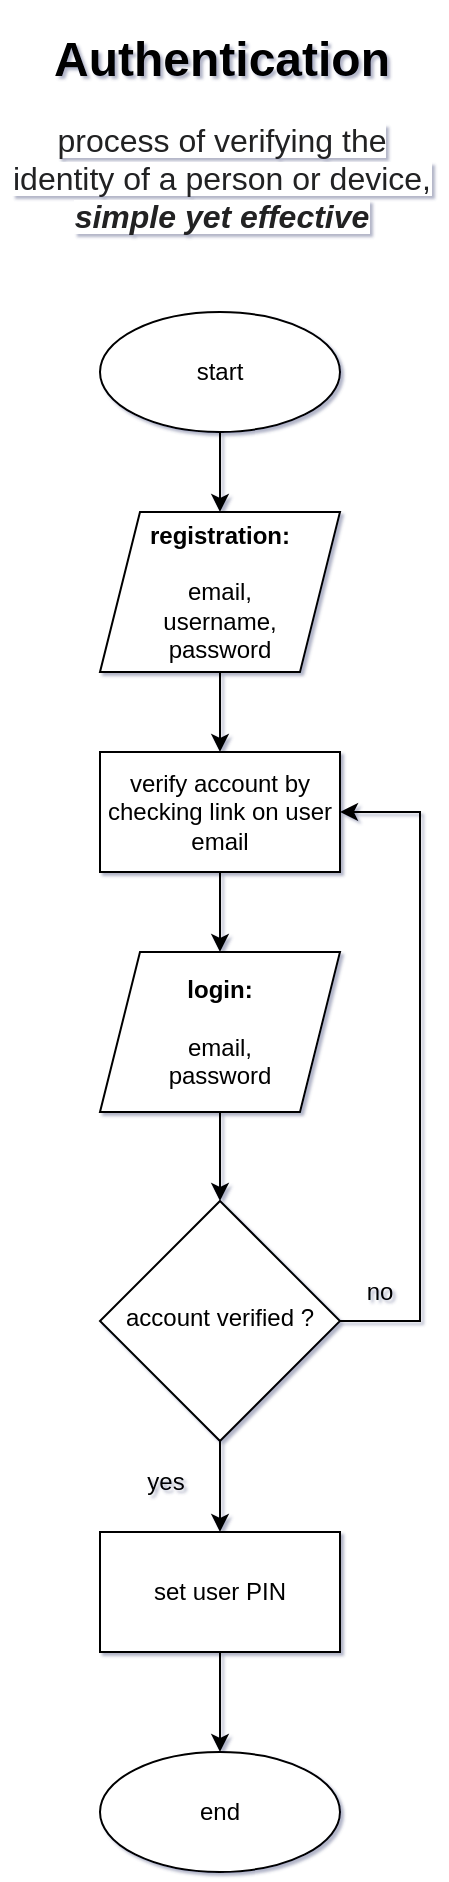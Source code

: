 <mxfile version="14.3.1" type="github" pages="2">
  <diagram id="C5RBs43oDa-KdzZeNtuy" name="Page-1">
    <mxGraphModel dx="1019" dy="562" grid="0" gridSize="10" guides="1" tooltips="1" connect="1" arrows="1" fold="1" page="1" pageScale="1" pageWidth="827" pageHeight="1169" background="none" math="0" shadow="1">
      <root>
        <mxCell id="WIyWlLk6GJQsqaUBKTNV-0" />
        <mxCell id="WIyWlLk6GJQsqaUBKTNV-1" parent="WIyWlLk6GJQsqaUBKTNV-0" />
        <mxCell id="_i9UaJ3o4B194ftZjg64-0" value="" style="group" vertex="1" connectable="0" parent="WIyWlLk6GJQsqaUBKTNV-1">
          <mxGeometry x="284" y="64" width="220" height="926" as="geometry" />
        </mxCell>
        <mxCell id="YkOhw7yPYw7v9lZAAghe-52" value="" style="group" parent="_i9UaJ3o4B194ftZjg64-0" vertex="1" connectable="0">
          <mxGeometry x="50" y="146" width="170" height="780" as="geometry" />
        </mxCell>
        <mxCell id="YkOhw7yPYw7v9lZAAghe-0" value="start" style="ellipse;whiteSpace=wrap;html=1;" parent="YkOhw7yPYw7v9lZAAghe-52" vertex="1">
          <mxGeometry width="120" height="60" as="geometry" />
        </mxCell>
        <mxCell id="YkOhw7yPYw7v9lZAAghe-3" value="&lt;b&gt;registration:&lt;br&gt;&lt;/b&gt;&lt;br&gt;email,&lt;br&gt;username,&lt;br&gt;password" style="shape=parallelogram;perimeter=parallelogramPerimeter;whiteSpace=wrap;html=1;fixedSize=1;" parent="YkOhw7yPYw7v9lZAAghe-52" vertex="1">
          <mxGeometry y="100" width="120" height="80" as="geometry" />
        </mxCell>
        <mxCell id="YkOhw7yPYw7v9lZAAghe-6" style="edgeStyle=orthogonalEdgeStyle;rounded=0;orthogonalLoop=1;jettySize=auto;html=1;exitX=0.5;exitY=1;exitDx=0;exitDy=0;entryX=0.5;entryY=0;entryDx=0;entryDy=0;" parent="YkOhw7yPYw7v9lZAAghe-52" source="YkOhw7yPYw7v9lZAAghe-0" target="YkOhw7yPYw7v9lZAAghe-3" edge="1">
          <mxGeometry as="geometry" />
        </mxCell>
        <mxCell id="YkOhw7yPYw7v9lZAAghe-4" value="account verified ?" style="rhombus;whiteSpace=wrap;html=1;shadow=0;fontFamily=Helvetica;fontSize=12;align=center;strokeWidth=1;spacing=6;spacingTop=-4;" parent="YkOhw7yPYw7v9lZAAghe-52" vertex="1">
          <mxGeometry y="444.5" width="120" height="120" as="geometry" />
        </mxCell>
        <mxCell id="YkOhw7yPYw7v9lZAAghe-17" style="edgeStyle=orthogonalEdgeStyle;rounded=0;orthogonalLoop=1;jettySize=auto;html=1;exitX=0.5;exitY=1;exitDx=0;exitDy=0;entryX=0.5;entryY=0;entryDx=0;entryDy=0;" parent="YkOhw7yPYw7v9lZAAghe-52" source="YkOhw7yPYw7v9lZAAghe-5" target="YkOhw7yPYw7v9lZAAghe-4" edge="1">
          <mxGeometry as="geometry" />
        </mxCell>
        <mxCell id="YkOhw7yPYw7v9lZAAghe-5" value="&lt;b&gt;login:&lt;br&gt;&lt;/b&gt;&lt;br&gt;email,&lt;br&gt;password" style="shape=parallelogram;perimeter=parallelogramPerimeter;whiteSpace=wrap;html=1;fixedSize=1;" parent="YkOhw7yPYw7v9lZAAghe-52" vertex="1">
          <mxGeometry y="320" width="120" height="80" as="geometry" />
        </mxCell>
        <mxCell id="YkOhw7yPYw7v9lZAAghe-10" value="end" style="ellipse;whiteSpace=wrap;html=1;" parent="YkOhw7yPYw7v9lZAAghe-52" vertex="1">
          <mxGeometry y="720" width="120" height="60" as="geometry" />
        </mxCell>
        <mxCell id="YkOhw7yPYw7v9lZAAghe-16" style="edgeStyle=orthogonalEdgeStyle;rounded=0;orthogonalLoop=1;jettySize=auto;html=1;exitX=0.5;exitY=1;exitDx=0;exitDy=0;entryX=0.5;entryY=0;entryDx=0;entryDy=0;" parent="YkOhw7yPYw7v9lZAAghe-52" source="YkOhw7yPYw7v9lZAAghe-12" target="YkOhw7yPYw7v9lZAAghe-5" edge="1">
          <mxGeometry as="geometry" />
        </mxCell>
        <mxCell id="YkOhw7yPYw7v9lZAAghe-12" value="verify account by checking link on user email" style="rounded=0;whiteSpace=wrap;html=1;" parent="YkOhw7yPYw7v9lZAAghe-52" vertex="1">
          <mxGeometry y="220" width="120" height="60" as="geometry" />
        </mxCell>
        <mxCell id="YkOhw7yPYw7v9lZAAghe-15" style="edgeStyle=orthogonalEdgeStyle;rounded=0;orthogonalLoop=1;jettySize=auto;html=1;exitX=0.5;exitY=1;exitDx=0;exitDy=0;entryX=0.5;entryY=0;entryDx=0;entryDy=0;" parent="YkOhw7yPYw7v9lZAAghe-52" source="YkOhw7yPYw7v9lZAAghe-3" target="YkOhw7yPYw7v9lZAAghe-12" edge="1">
          <mxGeometry as="geometry" />
        </mxCell>
        <mxCell id="YkOhw7yPYw7v9lZAAghe-14" style="edgeStyle=orthogonalEdgeStyle;rounded=0;orthogonalLoop=1;jettySize=auto;html=1;exitX=1;exitY=0.5;exitDx=0;exitDy=0;entryX=1;entryY=0.5;entryDx=0;entryDy=0;" parent="YkOhw7yPYw7v9lZAAghe-52" source="YkOhw7yPYw7v9lZAAghe-4" target="YkOhw7yPYw7v9lZAAghe-12" edge="1">
          <mxGeometry as="geometry">
            <Array as="points">
              <mxPoint x="160" y="505" />
              <mxPoint x="160" y="250" />
            </Array>
          </mxGeometry>
        </mxCell>
        <mxCell id="YkOhw7yPYw7v9lZAAghe-20" value="yes" style="text;html=1;strokeColor=none;fillColor=none;align=center;verticalAlign=middle;whiteSpace=wrap;rounded=0;" parent="YkOhw7yPYw7v9lZAAghe-52" vertex="1">
          <mxGeometry x="13" y="575" width="40" height="20" as="geometry" />
        </mxCell>
        <mxCell id="YkOhw7yPYw7v9lZAAghe-22" value="no" style="text;html=1;strokeColor=none;fillColor=none;align=center;verticalAlign=middle;whiteSpace=wrap;rounded=0;" parent="YkOhw7yPYw7v9lZAAghe-52" vertex="1">
          <mxGeometry x="120" y="480" width="40" height="20" as="geometry" />
        </mxCell>
        <mxCell id="YkOhw7yPYw7v9lZAAghe-51" style="edgeStyle=orthogonalEdgeStyle;rounded=0;orthogonalLoop=1;jettySize=auto;html=1;exitX=0.5;exitY=1;exitDx=0;exitDy=0;entryX=0.5;entryY=0;entryDx=0;entryDy=0;" parent="YkOhw7yPYw7v9lZAAghe-52" source="YkOhw7yPYw7v9lZAAghe-48" target="YkOhw7yPYw7v9lZAAghe-10" edge="1">
          <mxGeometry relative="1" as="geometry" />
        </mxCell>
        <mxCell id="YkOhw7yPYw7v9lZAAghe-48" value="set user PIN" style="rounded=0;whiteSpace=wrap;html=1;" parent="YkOhw7yPYw7v9lZAAghe-52" vertex="1">
          <mxGeometry y="610" width="120" height="60" as="geometry" />
        </mxCell>
        <mxCell id="YkOhw7yPYw7v9lZAAghe-50" style="edgeStyle=orthogonalEdgeStyle;rounded=0;orthogonalLoop=1;jettySize=auto;html=1;exitX=0.5;exitY=1;exitDx=0;exitDy=0;" parent="YkOhw7yPYw7v9lZAAghe-52" source="YkOhw7yPYw7v9lZAAghe-4" target="YkOhw7yPYw7v9lZAAghe-48" edge="1">
          <mxGeometry relative="1" as="geometry" />
        </mxCell>
        <mxCell id="YkOhw7yPYw7v9lZAAghe-25" value="&lt;h1 style=&quot;text-align: center&quot;&gt;Authentication&lt;/h1&gt;&lt;p style=&quot;text-align: center&quot;&gt;&lt;span style=&quot;color: rgb(32 , 33 , 36) ; font-family: &amp;#34;arial&amp;#34; , sans-serif ; font-size: 16px ; background-color: rgb(255 , 255 , 255)&quot;&gt;process of verifying the identity of a person or device, &lt;b&gt;&lt;i&gt;simple yet effective&lt;/i&gt;&lt;/b&gt;&lt;/span&gt;&lt;br&gt;&lt;/p&gt;" style="text;html=1;strokeColor=none;fillColor=none;spacing=5;spacingTop=-20;whiteSpace=wrap;overflow=hidden;rounded=0;" parent="_i9UaJ3o4B194ftZjg64-0" vertex="1">
          <mxGeometry width="220" height="120" as="geometry" />
        </mxCell>
      </root>
    </mxGraphModel>
  </diagram>
  <diagram id="nyFLzISlVJXbN4C1lTQ1" name="Page-2">
    <mxGraphModel dx="1199" dy="661" grid="0" gridSize="10" guides="1" tooltips="1" connect="1" arrows="1" fold="1" page="1" pageScale="1" pageWidth="827" pageHeight="1169" math="0" shadow="1">
      <root>
        <mxCell id="0xrPqLrZVZDYOh9REc_U-0" />
        <mxCell id="0xrPqLrZVZDYOh9REc_U-1" parent="0xrPqLrZVZDYOh9REc_U-0" />
        <mxCell id="H7MSNQyrgr7WxgBgYehp-26" style="edgeStyle=orthogonalEdgeStyle;rounded=0;orthogonalLoop=1;jettySize=auto;html=1;exitX=0.5;exitY=1;exitDx=0;exitDy=0;" parent="0xrPqLrZVZDYOh9REc_U-1" source="H7MSNQyrgr7WxgBgYehp-0" target="H7MSNQyrgr7WxgBgYehp-6" edge="1">
          <mxGeometry relative="1" as="geometry" />
        </mxCell>
        <mxCell id="H7MSNQyrgr7WxgBgYehp-0" value="start" style="ellipse;whiteSpace=wrap;html=1;" parent="0xrPqLrZVZDYOh9REc_U-1" vertex="1">
          <mxGeometry x="360" y="160" width="120" height="60" as="geometry" />
        </mxCell>
        <mxCell id="H7MSNQyrgr7WxgBgYehp-1" value="end" style="ellipse;whiteSpace=wrap;html=1;" parent="0xrPqLrZVZDYOh9REc_U-1" vertex="1">
          <mxGeometry x="360" y="1100" width="120" height="60" as="geometry" />
        </mxCell>
        <mxCell id="O2R4WsmhSPi8Em2gVApP-6" style="edgeStyle=orthogonalEdgeStyle;rounded=0;orthogonalLoop=1;jettySize=auto;html=1;exitX=0.5;exitY=1;exitDx=0;exitDy=0;" edge="1" parent="0xrPqLrZVZDYOh9REc_U-1" source="H7MSNQyrgr7WxgBgYehp-4" target="H7MSNQyrgr7WxgBgYehp-8">
          <mxGeometry relative="1" as="geometry" />
        </mxCell>
        <mxCell id="H7MSNQyrgr7WxgBgYehp-4" value="&lt;b&gt;Transfer:&lt;br&gt;&lt;/b&gt;&lt;br&gt;transfer menu" style="rounded=0;whiteSpace=wrap;html=1;" parent="0xrPqLrZVZDYOh9REc_U-1" vertex="1">
          <mxGeometry x="330" y="400" width="180" height="60" as="geometry" />
        </mxCell>
        <mxCell id="H7MSNQyrgr7WxgBgYehp-5" value="&lt;h1&gt;Transaction&lt;/h1&gt;&lt;p&gt;&lt;font color=&quot;#202124&quot; face=&quot;arial, sans-serif&quot;&gt;&lt;span style=&quot;font-size: 16px ; background-color: rgb(255 , 255 , 255)&quot;&gt;the reason why people should use our app&lt;/span&gt;&lt;/font&gt;&lt;/p&gt;&lt;p&gt;&lt;b style=&quot;color: rgb(32 , 33 , 36) ; font-family: &amp;#34;arial&amp;#34; , sans-serif ; font-size: 16px&quot;&gt;fast, secure, and recorded&lt;/b&gt;&lt;/p&gt;" style="text;html=1;strokeColor=none;fillColor=none;spacing=5;spacingTop=-20;whiteSpace=wrap;overflow=hidden;rounded=0;align=center;" parent="0xrPqLrZVZDYOh9REc_U-1" vertex="1">
          <mxGeometry x="209" y="21" width="420" height="120" as="geometry" />
        </mxCell>
        <mxCell id="H7MSNQyrgr7WxgBgYehp-27" style="edgeStyle=orthogonalEdgeStyle;rounded=0;orthogonalLoop=1;jettySize=auto;html=1;exitX=0.5;exitY=1;exitDx=0;exitDy=0;" parent="0xrPqLrZVZDYOh9REc_U-1" source="H7MSNQyrgr7WxgBgYehp-6" target="H7MSNQyrgr7WxgBgYehp-4" edge="1">
          <mxGeometry relative="1" as="geometry" />
        </mxCell>
        <mxCell id="O2R4WsmhSPi8Em2gVApP-14" style="edgeStyle=orthogonalEdgeStyle;rounded=0;orthogonalLoop=1;jettySize=auto;html=1;exitX=0.5;exitY=1;exitDx=0;exitDy=0;" edge="1" parent="0xrPqLrZVZDYOh9REc_U-1" source="H7MSNQyrgr7WxgBgYehp-6" target="H7MSNQyrgr7WxgBgYehp-30">
          <mxGeometry relative="1" as="geometry" />
        </mxCell>
        <mxCell id="O2R4WsmhSPi8Em2gVApP-21" style="edgeStyle=orthogonalEdgeStyle;rounded=0;orthogonalLoop=1;jettySize=auto;html=1;exitX=0.5;exitY=1;exitDx=0;exitDy=0;" edge="1" parent="0xrPqLrZVZDYOh9REc_U-1" source="H7MSNQyrgr7WxgBgYehp-6" target="O2R4WsmhSPi8Em2gVApP-8">
          <mxGeometry relative="1" as="geometry" />
        </mxCell>
        <mxCell id="H7MSNQyrgr7WxgBgYehp-6" value="Login" style="rounded=0;whiteSpace=wrap;html=1;" parent="0xrPqLrZVZDYOh9REc_U-1" vertex="1">
          <mxGeometry x="360" y="280" width="120" height="60" as="geometry" />
        </mxCell>
        <mxCell id="O2R4WsmhSPi8Em2gVApP-0" style="edgeStyle=orthogonalEdgeStyle;rounded=0;orthogonalLoop=1;jettySize=auto;html=1;exitX=0.5;exitY=1;exitDx=0;exitDy=0;" edge="1" parent="0xrPqLrZVZDYOh9REc_U-1" source="H7MSNQyrgr7WxgBgYehp-8" target="H7MSNQyrgr7WxgBgYehp-11">
          <mxGeometry relative="1" as="geometry" />
        </mxCell>
        <mxCell id="H7MSNQyrgr7WxgBgYehp-8" value="&lt;b&gt;transfer:&lt;br&gt;&lt;/b&gt;&lt;br&gt;username,&lt;br&gt;amount,&lt;br&gt;date&amp;amp;time,&lt;br&gt;notes,&lt;br&gt;pin" style="shape=parallelogram;perimeter=parallelogramPerimeter;whiteSpace=wrap;html=1;fixedSize=1;" parent="0xrPqLrZVZDYOh9REc_U-1" vertex="1">
          <mxGeometry x="360" y="520" width="119" height="100" as="geometry" />
        </mxCell>
        <mxCell id="O2R4WsmhSPi8Em2gVApP-1" style="edgeStyle=orthogonalEdgeStyle;rounded=0;orthogonalLoop=1;jettySize=auto;html=1;exitX=0.5;exitY=1;exitDx=0;exitDy=0;" edge="1" parent="0xrPqLrZVZDYOh9REc_U-1" source="H7MSNQyrgr7WxgBgYehp-11" target="H7MSNQyrgr7WxgBgYehp-15">
          <mxGeometry relative="1" as="geometry" />
        </mxCell>
        <mxCell id="O2R4WsmhSPi8Em2gVApP-3" style="edgeStyle=orthogonalEdgeStyle;rounded=0;orthogonalLoop=1;jettySize=auto;html=1;exitX=0;exitY=0.5;exitDx=0;exitDy=0;entryX=0;entryY=0.5;entryDx=0;entryDy=0;" edge="1" parent="0xrPqLrZVZDYOh9REc_U-1" source="H7MSNQyrgr7WxgBgYehp-11" target="H7MSNQyrgr7WxgBgYehp-8">
          <mxGeometry relative="1" as="geometry">
            <Array as="points">
              <mxPoint x="330" y="740" />
              <mxPoint x="330" y="570" />
            </Array>
          </mxGeometry>
        </mxCell>
        <mxCell id="H7MSNQyrgr7WxgBgYehp-11" value="user PIN match ?" style="rhombus;whiteSpace=wrap;html=1;shadow=0;fontFamily=Helvetica;fontSize=12;align=center;strokeWidth=1;spacing=6;spacingTop=-4;" parent="0xrPqLrZVZDYOh9REc_U-1" vertex="1">
          <mxGeometry x="359" y="680" width="120" height="120" as="geometry" />
        </mxCell>
        <mxCell id="O2R4WsmhSPi8Em2gVApP-7" style="edgeStyle=orthogonalEdgeStyle;rounded=0;orthogonalLoop=1;jettySize=auto;html=1;exitX=0.5;exitY=1;exitDx=0;exitDy=0;" edge="1" parent="0xrPqLrZVZDYOh9REc_U-1" source="H7MSNQyrgr7WxgBgYehp-13" target="H7MSNQyrgr7WxgBgYehp-1">
          <mxGeometry relative="1" as="geometry" />
        </mxCell>
        <mxCell id="H7MSNQyrgr7WxgBgYehp-13" value="&lt;b&gt;transfer success !&lt;/b&gt;" style="shape=parallelogram;perimeter=parallelogramPerimeter;whiteSpace=wrap;html=1;fixedSize=1;" parent="0xrPqLrZVZDYOh9REc_U-1" vertex="1">
          <mxGeometry x="350" y="980" width="139" height="60" as="geometry" />
        </mxCell>
        <mxCell id="O2R4WsmhSPi8Em2gVApP-2" style="edgeStyle=orthogonalEdgeStyle;rounded=0;orthogonalLoop=1;jettySize=auto;html=1;exitX=0.5;exitY=1;exitDx=0;exitDy=0;" edge="1" parent="0xrPqLrZVZDYOh9REc_U-1" source="H7MSNQyrgr7WxgBgYehp-15" target="H7MSNQyrgr7WxgBgYehp-13">
          <mxGeometry relative="1" as="geometry" />
        </mxCell>
        <mxCell id="H7MSNQyrgr7WxgBgYehp-15" value="&lt;b&gt;Transfer&lt;/b&gt;" style="rounded=0;whiteSpace=wrap;html=1;" parent="0xrPqLrZVZDYOh9REc_U-1" vertex="1">
          <mxGeometry x="359" y="860" width="120" height="60" as="geometry" />
        </mxCell>
        <mxCell id="O2R4WsmhSPi8Em2gVApP-11" style="edgeStyle=orthogonalEdgeStyle;rounded=0;orthogonalLoop=1;jettySize=auto;html=1;exitX=0.5;exitY=1;exitDx=0;exitDy=0;entryX=0.5;entryY=0;entryDx=0;entryDy=0;" edge="1" parent="0xrPqLrZVZDYOh9REc_U-1" source="H7MSNQyrgr7WxgBgYehp-30" target="O2R4WsmhSPi8Em2gVApP-9">
          <mxGeometry relative="1" as="geometry" />
        </mxCell>
        <mxCell id="H7MSNQyrgr7WxgBgYehp-30" value="&lt;b&gt;Transactional History:&lt;/b&gt;&lt;br&gt;&lt;br&gt;home menu" style="rounded=0;whiteSpace=wrap;html=1;" parent="0xrPqLrZVZDYOh9REc_U-1" vertex="1">
          <mxGeometry x="610" y="400" width="180" height="60" as="geometry" />
        </mxCell>
        <mxCell id="O2R4WsmhSPi8Em2gVApP-20" style="edgeStyle=orthogonalEdgeStyle;rounded=0;orthogonalLoop=1;jettySize=auto;html=1;exitX=0.5;exitY=1;exitDx=0;exitDy=0;" edge="1" parent="0xrPqLrZVZDYOh9REc_U-1" source="O2R4WsmhSPi8Em2gVApP-8" target="O2R4WsmhSPi8Em2gVApP-16">
          <mxGeometry relative="1" as="geometry" />
        </mxCell>
        <mxCell id="O2R4WsmhSPi8Em2gVApP-8" value="&lt;b&gt;Top Up:&lt;/b&gt;&lt;br&gt;&lt;br&gt;top up menu" style="rounded=0;whiteSpace=wrap;html=1;" vertex="1" parent="0xrPqLrZVZDYOh9REc_U-1">
          <mxGeometry x="50" y="400" width="180" height="60" as="geometry" />
        </mxCell>
        <mxCell id="O2R4WsmhSPi8Em2gVApP-13" style="edgeStyle=orthogonalEdgeStyle;rounded=0;orthogonalLoop=1;jettySize=auto;html=1;exitX=0.5;exitY=1;exitDx=0;exitDy=0;entryX=0.5;entryY=0;entryDx=0;entryDy=0;" edge="1" parent="0xrPqLrZVZDYOh9REc_U-1" source="O2R4WsmhSPi8Em2gVApP-9" target="H7MSNQyrgr7WxgBgYehp-1">
          <mxGeometry relative="1" as="geometry">
            <Array as="points">
              <mxPoint x="700" y="1080" />
              <mxPoint x="420" y="1080" />
            </Array>
          </mxGeometry>
        </mxCell>
        <mxCell id="O2R4WsmhSPi8Em2gVApP-9" value="&lt;b&gt;transactional&lt;br&gt;history:&lt;br&gt;&lt;/b&gt;&lt;br&gt;username,&lt;br&gt;amount,&lt;br&gt;date&amp;amp;time,&lt;br&gt;notes,&lt;br&gt;pin" style="shape=parallelogram;perimeter=parallelogramPerimeter;whiteSpace=wrap;html=1;fixedSize=1;" vertex="1" parent="0xrPqLrZVZDYOh9REc_U-1">
          <mxGeometry x="620.25" y="680" width="159.5" height="120" as="geometry" />
        </mxCell>
        <mxCell id="O2R4WsmhSPi8Em2gVApP-19" style="edgeStyle=orthogonalEdgeStyle;rounded=0;orthogonalLoop=1;jettySize=auto;html=1;exitX=0.5;exitY=1;exitDx=0;exitDy=0;" edge="1" parent="0xrPqLrZVZDYOh9REc_U-1" source="O2R4WsmhSPi8Em2gVApP-16" target="O2R4WsmhSPi8Em2gVApP-17">
          <mxGeometry relative="1" as="geometry" />
        </mxCell>
        <mxCell id="O2R4WsmhSPi8Em2gVApP-16" value="&lt;b&gt;How to top up&lt;/b&gt;" style="shape=parallelogram;perimeter=parallelogramPerimeter;whiteSpace=wrap;html=1;fixedSize=1;" vertex="1" parent="0xrPqLrZVZDYOh9REc_U-1">
          <mxGeometry x="60.25" y="680" width="159.5" height="120" as="geometry" />
        </mxCell>
        <mxCell id="O2R4WsmhSPi8Em2gVApP-18" style="edgeStyle=orthogonalEdgeStyle;rounded=0;orthogonalLoop=1;jettySize=auto;html=1;exitX=0.5;exitY=1;exitDx=0;exitDy=0;" edge="1" parent="0xrPqLrZVZDYOh9REc_U-1" source="O2R4WsmhSPi8Em2gVApP-17" target="H7MSNQyrgr7WxgBgYehp-1">
          <mxGeometry relative="1" as="geometry">
            <Array as="points">
              <mxPoint x="140" y="1080" />
              <mxPoint x="420" y="1080" />
            </Array>
          </mxGeometry>
        </mxCell>
        <mxCell id="O2R4WsmhSPi8Em2gVApP-17" value="&lt;b&gt;Balance will update within 3 hours&lt;/b&gt;" style="rounded=0;whiteSpace=wrap;html=1;" vertex="1" parent="0xrPqLrZVZDYOh9REc_U-1">
          <mxGeometry x="80" y="860" width="120" height="60" as="geometry" />
        </mxCell>
      </root>
    </mxGraphModel>
  </diagram>
</mxfile>
